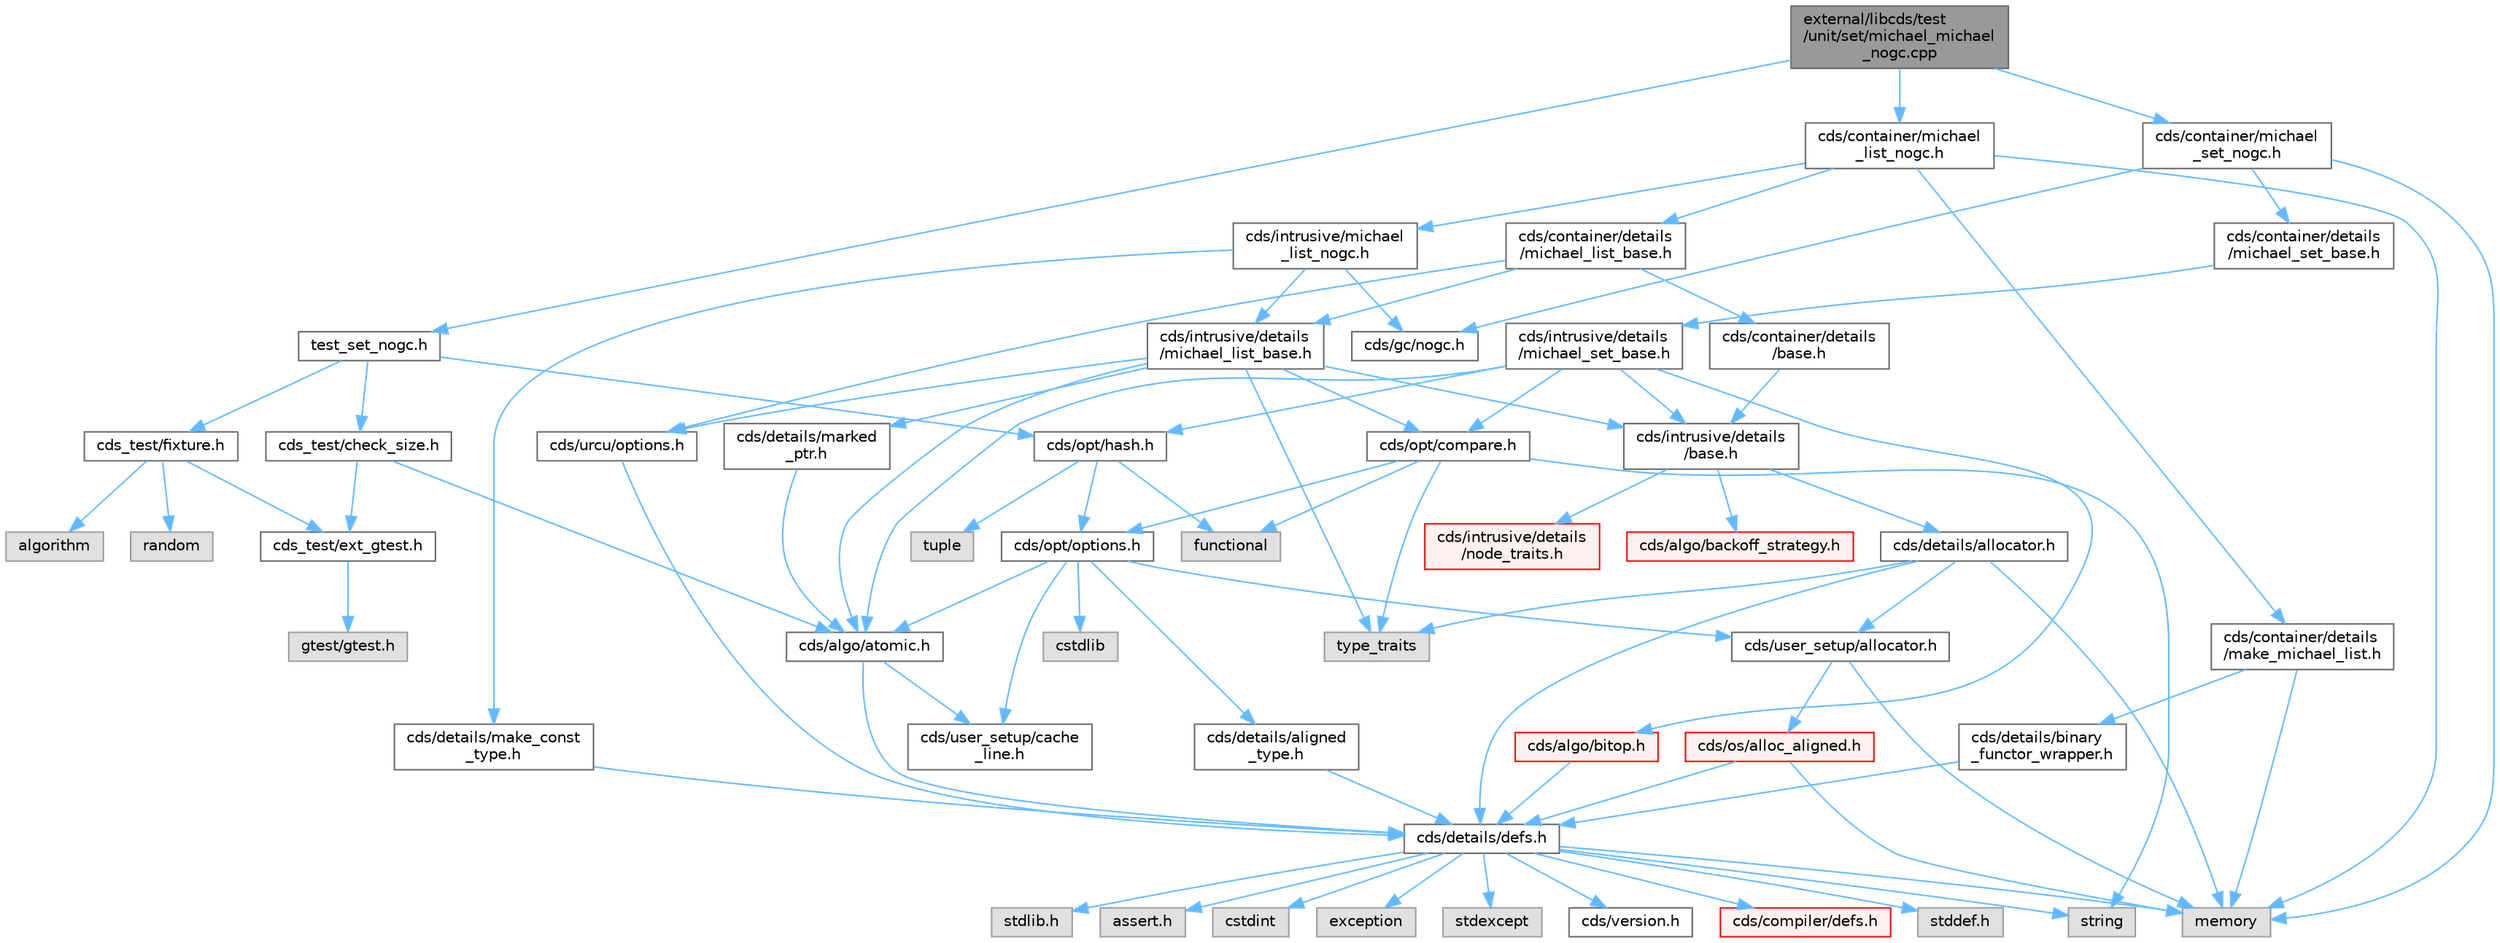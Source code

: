 digraph "external/libcds/test/unit/set/michael_michael_nogc.cpp"
{
 // LATEX_PDF_SIZE
  bgcolor="transparent";
  edge [fontname=Helvetica,fontsize=10,labelfontname=Helvetica,labelfontsize=10];
  node [fontname=Helvetica,fontsize=10,shape=box,height=0.2,width=0.4];
  Node1 [id="Node000001",label="external/libcds/test\l/unit/set/michael_michael\l_nogc.cpp",height=0.2,width=0.4,color="gray40", fillcolor="grey60", style="filled", fontcolor="black",tooltip=" "];
  Node1 -> Node2 [id="edge82_Node000001_Node000002",color="steelblue1",style="solid",tooltip=" "];
  Node2 [id="Node000002",label="test_set_nogc.h",height=0.2,width=0.4,color="grey40", fillcolor="white", style="filled",URL="$test__set__nogc_8h.html",tooltip=" "];
  Node2 -> Node3 [id="edge83_Node000002_Node000003",color="steelblue1",style="solid",tooltip=" "];
  Node3 [id="Node000003",label="cds_test/check_size.h",height=0.2,width=0.4,color="grey40", fillcolor="white", style="filled",URL="$check__size_8h.html",tooltip=" "];
  Node3 -> Node4 [id="edge84_Node000003_Node000004",color="steelblue1",style="solid",tooltip=" "];
  Node4 [id="Node000004",label="cds_test/ext_gtest.h",height=0.2,width=0.4,color="grey40", fillcolor="white", style="filled",URL="$ext__gtest_8h.html",tooltip=" "];
  Node4 -> Node5 [id="edge85_Node000004_Node000005",color="steelblue1",style="solid",tooltip=" "];
  Node5 [id="Node000005",label="gtest/gtest.h",height=0.2,width=0.4,color="grey60", fillcolor="#E0E0E0", style="filled",tooltip=" "];
  Node3 -> Node6 [id="edge86_Node000003_Node000006",color="steelblue1",style="solid",tooltip=" "];
  Node6 [id="Node000006",label="cds/algo/atomic.h",height=0.2,width=0.4,color="grey40", fillcolor="white", style="filled",URL="$external_2libcds_2cds_2algo_2atomic_8h.html",tooltip=" "];
  Node6 -> Node7 [id="edge87_Node000006_Node000007",color="steelblue1",style="solid",tooltip=" "];
  Node7 [id="Node000007",label="cds/details/defs.h",height=0.2,width=0.4,color="grey40", fillcolor="white", style="filled",URL="$details_2defs_8h.html",tooltip=" "];
  Node7 -> Node8 [id="edge88_Node000007_Node000008",color="steelblue1",style="solid",tooltip=" "];
  Node8 [id="Node000008",label="stddef.h",height=0.2,width=0.4,color="grey60", fillcolor="#E0E0E0", style="filled",tooltip=" "];
  Node7 -> Node9 [id="edge89_Node000007_Node000009",color="steelblue1",style="solid",tooltip=" "];
  Node9 [id="Node000009",label="stdlib.h",height=0.2,width=0.4,color="grey60", fillcolor="#E0E0E0", style="filled",tooltip=" "];
  Node7 -> Node10 [id="edge90_Node000007_Node000010",color="steelblue1",style="solid",tooltip=" "];
  Node10 [id="Node000010",label="assert.h",height=0.2,width=0.4,color="grey60", fillcolor="#E0E0E0", style="filled",tooltip=" "];
  Node7 -> Node11 [id="edge91_Node000007_Node000011",color="steelblue1",style="solid",tooltip=" "];
  Node11 [id="Node000011",label="cstdint",height=0.2,width=0.4,color="grey60", fillcolor="#E0E0E0", style="filled",tooltip=" "];
  Node7 -> Node12 [id="edge92_Node000007_Node000012",color="steelblue1",style="solid",tooltip=" "];
  Node12 [id="Node000012",label="exception",height=0.2,width=0.4,color="grey60", fillcolor="#E0E0E0", style="filled",tooltip=" "];
  Node7 -> Node13 [id="edge93_Node000007_Node000013",color="steelblue1",style="solid",tooltip=" "];
  Node13 [id="Node000013",label="stdexcept",height=0.2,width=0.4,color="grey60", fillcolor="#E0E0E0", style="filled",tooltip=" "];
  Node7 -> Node14 [id="edge94_Node000007_Node000014",color="steelblue1",style="solid",tooltip=" "];
  Node14 [id="Node000014",label="string",height=0.2,width=0.4,color="grey60", fillcolor="#E0E0E0", style="filled",tooltip=" "];
  Node7 -> Node15 [id="edge95_Node000007_Node000015",color="steelblue1",style="solid",tooltip=" "];
  Node15 [id="Node000015",label="memory",height=0.2,width=0.4,color="grey60", fillcolor="#E0E0E0", style="filled",tooltip=" "];
  Node7 -> Node16 [id="edge96_Node000007_Node000016",color="steelblue1",style="solid",tooltip=" "];
  Node16 [id="Node000016",label="cds/version.h",height=0.2,width=0.4,color="grey40", fillcolor="white", style="filled",URL="$external_2libcds_2cds_2version_8h.html",tooltip=" "];
  Node7 -> Node17 [id="edge97_Node000007_Node000017",color="steelblue1",style="solid",tooltip=" "];
  Node17 [id="Node000017",label="cds/compiler/defs.h",height=0.2,width=0.4,color="red", fillcolor="#FFF0F0", style="filled",URL="$compiler_2defs_8h.html",tooltip=" "];
  Node6 -> Node20 [id="edge98_Node000006_Node000020",color="steelblue1",style="solid",tooltip=" "];
  Node20 [id="Node000020",label="cds/user_setup/cache\l_line.h",height=0.2,width=0.4,color="grey40", fillcolor="white", style="filled",URL="$cache__line_8h.html",tooltip="Cache-line size definition"];
  Node2 -> Node21 [id="edge99_Node000002_Node000021",color="steelblue1",style="solid",tooltip=" "];
  Node21 [id="Node000021",label="cds_test/fixture.h",height=0.2,width=0.4,color="grey40", fillcolor="white", style="filled",URL="$fixture_8h.html",tooltip=" "];
  Node21 -> Node4 [id="edge100_Node000021_Node000004",color="steelblue1",style="solid",tooltip=" "];
  Node21 -> Node22 [id="edge101_Node000021_Node000022",color="steelblue1",style="solid",tooltip=" "];
  Node22 [id="Node000022",label="algorithm",height=0.2,width=0.4,color="grey60", fillcolor="#E0E0E0", style="filled",tooltip=" "];
  Node21 -> Node23 [id="edge102_Node000021_Node000023",color="steelblue1",style="solid",tooltip=" "];
  Node23 [id="Node000023",label="random",height=0.2,width=0.4,color="grey60", fillcolor="#E0E0E0", style="filled",tooltip=" "];
  Node2 -> Node24 [id="edge103_Node000002_Node000024",color="steelblue1",style="solid",tooltip=" "];
  Node24 [id="Node000024",label="cds/opt/hash.h",height=0.2,width=0.4,color="grey40", fillcolor="white", style="filled",URL="$external_2libcds_2cds_2opt_2hash_8h.html",tooltip=" "];
  Node24 -> Node25 [id="edge104_Node000024_Node000025",color="steelblue1",style="solid",tooltip=" "];
  Node25 [id="Node000025",label="tuple",height=0.2,width=0.4,color="grey60", fillcolor="#E0E0E0", style="filled",tooltip=" "];
  Node24 -> Node26 [id="edge105_Node000024_Node000026",color="steelblue1",style="solid",tooltip=" "];
  Node26 [id="Node000026",label="functional",height=0.2,width=0.4,color="grey60", fillcolor="#E0E0E0", style="filled",tooltip=" "];
  Node24 -> Node27 [id="edge106_Node000024_Node000027",color="steelblue1",style="solid",tooltip=" "];
  Node27 [id="Node000027",label="cds/opt/options.h",height=0.2,width=0.4,color="grey40", fillcolor="white", style="filled",URL="$opt_2options_8h.html",tooltip=" "];
  Node27 -> Node28 [id="edge107_Node000027_Node000028",color="steelblue1",style="solid",tooltip=" "];
  Node28 [id="Node000028",label="cstdlib",height=0.2,width=0.4,color="grey60", fillcolor="#E0E0E0", style="filled",tooltip=" "];
  Node27 -> Node29 [id="edge108_Node000027_Node000029",color="steelblue1",style="solid",tooltip=" "];
  Node29 [id="Node000029",label="cds/details/aligned\l_type.h",height=0.2,width=0.4,color="grey40", fillcolor="white", style="filled",URL="$aligned__type_8h.html",tooltip=" "];
  Node29 -> Node7 [id="edge109_Node000029_Node000007",color="steelblue1",style="solid",tooltip=" "];
  Node27 -> Node30 [id="edge110_Node000027_Node000030",color="steelblue1",style="solid",tooltip=" "];
  Node30 [id="Node000030",label="cds/user_setup/allocator.h",height=0.2,width=0.4,color="grey40", fillcolor="white", style="filled",URL="$external_2libcds_2cds_2user__setup_2allocator_8h.html",tooltip="Default implementation of allocator classes."];
  Node30 -> Node15 [id="edge111_Node000030_Node000015",color="steelblue1",style="solid",tooltip=" "];
  Node30 -> Node31 [id="edge112_Node000030_Node000031",color="steelblue1",style="solid",tooltip=" "];
  Node31 [id="Node000031",label="cds/os/alloc_aligned.h",height=0.2,width=0.4,color="red", fillcolor="#FFF0F0", style="filled",URL="$alloc__aligned_8h.html",tooltip=" "];
  Node31 -> Node7 [id="edge113_Node000031_Node000007",color="steelblue1",style="solid",tooltip=" "];
  Node31 -> Node15 [id="edge114_Node000031_Node000015",color="steelblue1",style="solid",tooltip=" "];
  Node27 -> Node20 [id="edge115_Node000027_Node000020",color="steelblue1",style="solid",tooltip=" "];
  Node27 -> Node6 [id="edge116_Node000027_Node000006",color="steelblue1",style="solid",tooltip=" "];
  Node1 -> Node45 [id="edge117_Node000001_Node000045",color="steelblue1",style="solid",tooltip=" "];
  Node45 [id="Node000045",label="cds/container/michael\l_list_nogc.h",height=0.2,width=0.4,color="grey40", fillcolor="white", style="filled",URL="$container_2michael__list__nogc_8h.html",tooltip=" "];
  Node45 -> Node15 [id="edge118_Node000045_Node000015",color="steelblue1",style="solid",tooltip=" "];
  Node45 -> Node46 [id="edge119_Node000045_Node000046",color="steelblue1",style="solid",tooltip=" "];
  Node46 [id="Node000046",label="cds/container/details\l/michael_list_base.h",height=0.2,width=0.4,color="grey40", fillcolor="white", style="filled",URL="$container_2details_2michael__list__base_8h.html",tooltip=" "];
  Node46 -> Node47 [id="edge120_Node000046_Node000047",color="steelblue1",style="solid",tooltip=" "];
  Node47 [id="Node000047",label="cds/container/details\l/base.h",height=0.2,width=0.4,color="grey40", fillcolor="white", style="filled",URL="$external_2libcds_2cds_2container_2details_2base_8h.html",tooltip=" "];
  Node47 -> Node48 [id="edge121_Node000047_Node000048",color="steelblue1",style="solid",tooltip=" "];
  Node48 [id="Node000048",label="cds/intrusive/details\l/base.h",height=0.2,width=0.4,color="grey40", fillcolor="white", style="filled",URL="$external_2libcds_2cds_2intrusive_2details_2base_8h.html",tooltip=" "];
  Node48 -> Node49 [id="edge122_Node000048_Node000049",color="steelblue1",style="solid",tooltip=" "];
  Node49 [id="Node000049",label="cds/intrusive/details\l/node_traits.h",height=0.2,width=0.4,color="red", fillcolor="#FFF0F0", style="filled",URL="$node__traits_8h.html",tooltip=" "];
  Node48 -> Node51 [id="edge123_Node000048_Node000051",color="steelblue1",style="solid",tooltip=" "];
  Node51 [id="Node000051",label="cds/details/allocator.h",height=0.2,width=0.4,color="grey40", fillcolor="white", style="filled",URL="$external_2libcds_2cds_2details_2allocator_8h.html",tooltip=" "];
  Node51 -> Node52 [id="edge124_Node000051_Node000052",color="steelblue1",style="solid",tooltip=" "];
  Node52 [id="Node000052",label="type_traits",height=0.2,width=0.4,color="grey60", fillcolor="#E0E0E0", style="filled",tooltip=" "];
  Node51 -> Node15 [id="edge125_Node000051_Node000015",color="steelblue1",style="solid",tooltip=" "];
  Node51 -> Node7 [id="edge126_Node000051_Node000007",color="steelblue1",style="solid",tooltip=" "];
  Node51 -> Node30 [id="edge127_Node000051_Node000030",color="steelblue1",style="solid",tooltip=" "];
  Node48 -> Node53 [id="edge128_Node000048_Node000053",color="steelblue1",style="solid",tooltip=" "];
  Node53 [id="Node000053",label="cds/algo/backoff_strategy.h",height=0.2,width=0.4,color="red", fillcolor="#FFF0F0", style="filled",URL="$backoff__strategy_8h.html",tooltip=" "];
  Node46 -> Node57 [id="edge129_Node000046_Node000057",color="steelblue1",style="solid",tooltip=" "];
  Node57 [id="Node000057",label="cds/intrusive/details\l/michael_list_base.h",height=0.2,width=0.4,color="grey40", fillcolor="white", style="filled",URL="$intrusive_2details_2michael__list__base_8h.html",tooltip=" "];
  Node57 -> Node52 [id="edge130_Node000057_Node000052",color="steelblue1",style="solid",tooltip=" "];
  Node57 -> Node48 [id="edge131_Node000057_Node000048",color="steelblue1",style="solid",tooltip=" "];
  Node57 -> Node58 [id="edge132_Node000057_Node000058",color="steelblue1",style="solid",tooltip=" "];
  Node58 [id="Node000058",label="cds/opt/compare.h",height=0.2,width=0.4,color="grey40", fillcolor="white", style="filled",URL="$external_2libcds_2cds_2opt_2compare_8h.html",tooltip=" "];
  Node58 -> Node52 [id="edge133_Node000058_Node000052",color="steelblue1",style="solid",tooltip=" "];
  Node58 -> Node26 [id="edge134_Node000058_Node000026",color="steelblue1",style="solid",tooltip=" "];
  Node58 -> Node14 [id="edge135_Node000058_Node000014",color="steelblue1",style="solid",tooltip=" "];
  Node58 -> Node27 [id="edge136_Node000058_Node000027",color="steelblue1",style="solid",tooltip=" "];
  Node57 -> Node6 [id="edge137_Node000057_Node000006",color="steelblue1",style="solid",tooltip=" "];
  Node57 -> Node59 [id="edge138_Node000057_Node000059",color="steelblue1",style="solid",tooltip=" "];
  Node59 [id="Node000059",label="cds/details/marked\l_ptr.h",height=0.2,width=0.4,color="grey40", fillcolor="white", style="filled",URL="$marked__ptr_8h.html",tooltip=" "];
  Node59 -> Node6 [id="edge139_Node000059_Node000006",color="steelblue1",style="solid",tooltip=" "];
  Node57 -> Node60 [id="edge140_Node000057_Node000060",color="steelblue1",style="solid",tooltip=" "];
  Node60 [id="Node000060",label="cds/urcu/options.h",height=0.2,width=0.4,color="grey40", fillcolor="white", style="filled",URL="$urcu_2options_8h.html",tooltip=" "];
  Node60 -> Node7 [id="edge141_Node000060_Node000007",color="steelblue1",style="solid",tooltip=" "];
  Node46 -> Node60 [id="edge142_Node000046_Node000060",color="steelblue1",style="solid",tooltip=" "];
  Node45 -> Node61 [id="edge143_Node000045_Node000061",color="steelblue1",style="solid",tooltip=" "];
  Node61 [id="Node000061",label="cds/intrusive/michael\l_list_nogc.h",height=0.2,width=0.4,color="grey40", fillcolor="white", style="filled",URL="$intrusive_2michael__list__nogc_8h.html",tooltip=" "];
  Node61 -> Node57 [id="edge144_Node000061_Node000057",color="steelblue1",style="solid",tooltip=" "];
  Node61 -> Node62 [id="edge145_Node000061_Node000062",color="steelblue1",style="solid",tooltip=" "];
  Node62 [id="Node000062",label="cds/gc/nogc.h",height=0.2,width=0.4,color="grey40", fillcolor="white", style="filled",URL="$nogc_8h.html",tooltip=" "];
  Node61 -> Node63 [id="edge146_Node000061_Node000063",color="steelblue1",style="solid",tooltip=" "];
  Node63 [id="Node000063",label="cds/details/make_const\l_type.h",height=0.2,width=0.4,color="grey40", fillcolor="white", style="filled",URL="$make__const__type_8h.html",tooltip=" "];
  Node63 -> Node7 [id="edge147_Node000063_Node000007",color="steelblue1",style="solid",tooltip=" "];
  Node45 -> Node64 [id="edge148_Node000045_Node000064",color="steelblue1",style="solid",tooltip=" "];
  Node64 [id="Node000064",label="cds/container/details\l/make_michael_list.h",height=0.2,width=0.4,color="grey40", fillcolor="white", style="filled",URL="$make__michael__list_8h.html",tooltip=" "];
  Node64 -> Node65 [id="edge149_Node000064_Node000065",color="steelblue1",style="solid",tooltip=" "];
  Node65 [id="Node000065",label="cds/details/binary\l_functor_wrapper.h",height=0.2,width=0.4,color="grey40", fillcolor="white", style="filled",URL="$binary__functor__wrapper_8h.html",tooltip=" "];
  Node65 -> Node7 [id="edge150_Node000065_Node000007",color="steelblue1",style="solid",tooltip=" "];
  Node64 -> Node15 [id="edge151_Node000064_Node000015",color="steelblue1",style="solid",tooltip=" "];
  Node1 -> Node66 [id="edge152_Node000001_Node000066",color="steelblue1",style="solid",tooltip=" "];
  Node66 [id="Node000066",label="cds/container/michael\l_set_nogc.h",height=0.2,width=0.4,color="grey40", fillcolor="white", style="filled",URL="$container_2michael__set__nogc_8h.html",tooltip=" "];
  Node66 -> Node67 [id="edge153_Node000066_Node000067",color="steelblue1",style="solid",tooltip=" "];
  Node67 [id="Node000067",label="cds/container/details\l/michael_set_base.h",height=0.2,width=0.4,color="grey40", fillcolor="white", style="filled",URL="$container_2details_2michael__set__base_8h.html",tooltip=" "];
  Node67 -> Node68 [id="edge154_Node000067_Node000068",color="steelblue1",style="solid",tooltip=" "];
  Node68 [id="Node000068",label="cds/intrusive/details\l/michael_set_base.h",height=0.2,width=0.4,color="grey40", fillcolor="white", style="filled",URL="$intrusive_2details_2michael__set__base_8h.html",tooltip=" "];
  Node68 -> Node48 [id="edge155_Node000068_Node000048",color="steelblue1",style="solid",tooltip=" "];
  Node68 -> Node58 [id="edge156_Node000068_Node000058",color="steelblue1",style="solid",tooltip=" "];
  Node68 -> Node24 [id="edge157_Node000068_Node000024",color="steelblue1",style="solid",tooltip=" "];
  Node68 -> Node36 [id="edge158_Node000068_Node000036",color="steelblue1",style="solid",tooltip=" "];
  Node36 [id="Node000036",label="cds/algo/bitop.h",height=0.2,width=0.4,color="red", fillcolor="#FFF0F0", style="filled",URL="$algo_2bitop_8h.html",tooltip=" "];
  Node36 -> Node7 [id="edge159_Node000036_Node000007",color="steelblue1",style="solid",tooltip=" "];
  Node68 -> Node6 [id="edge160_Node000068_Node000006",color="steelblue1",style="solid",tooltip=" "];
  Node66 -> Node62 [id="edge161_Node000066_Node000062",color="steelblue1",style="solid",tooltip=" "];
  Node66 -> Node15 [id="edge162_Node000066_Node000015",color="steelblue1",style="solid",tooltip=" "];
}
